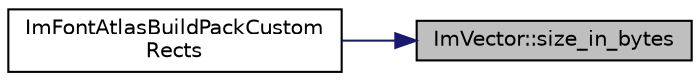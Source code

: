 digraph "ImVector::size_in_bytes"
{
 // LATEX_PDF_SIZE
  edge [fontname="Helvetica",fontsize="10",labelfontname="Helvetica",labelfontsize="10"];
  node [fontname="Helvetica",fontsize="10",shape=record];
  rankdir="RL";
  Node1 [label="ImVector::size_in_bytes",height=0.2,width=0.4,color="black", fillcolor="grey75", style="filled", fontcolor="black",tooltip=" "];
  Node1 -> Node2 [dir="back",color="midnightblue",fontsize="10",style="solid",fontname="Helvetica"];
  Node2 [label="ImFontAtlasBuildPackCustom\lRects",height=0.2,width=0.4,color="black", fillcolor="white", style="filled",URL="$imgui__draw_8cpp.html#add0fcd1708ca3540688d8277fc01bf3f",tooltip=" "];
}
